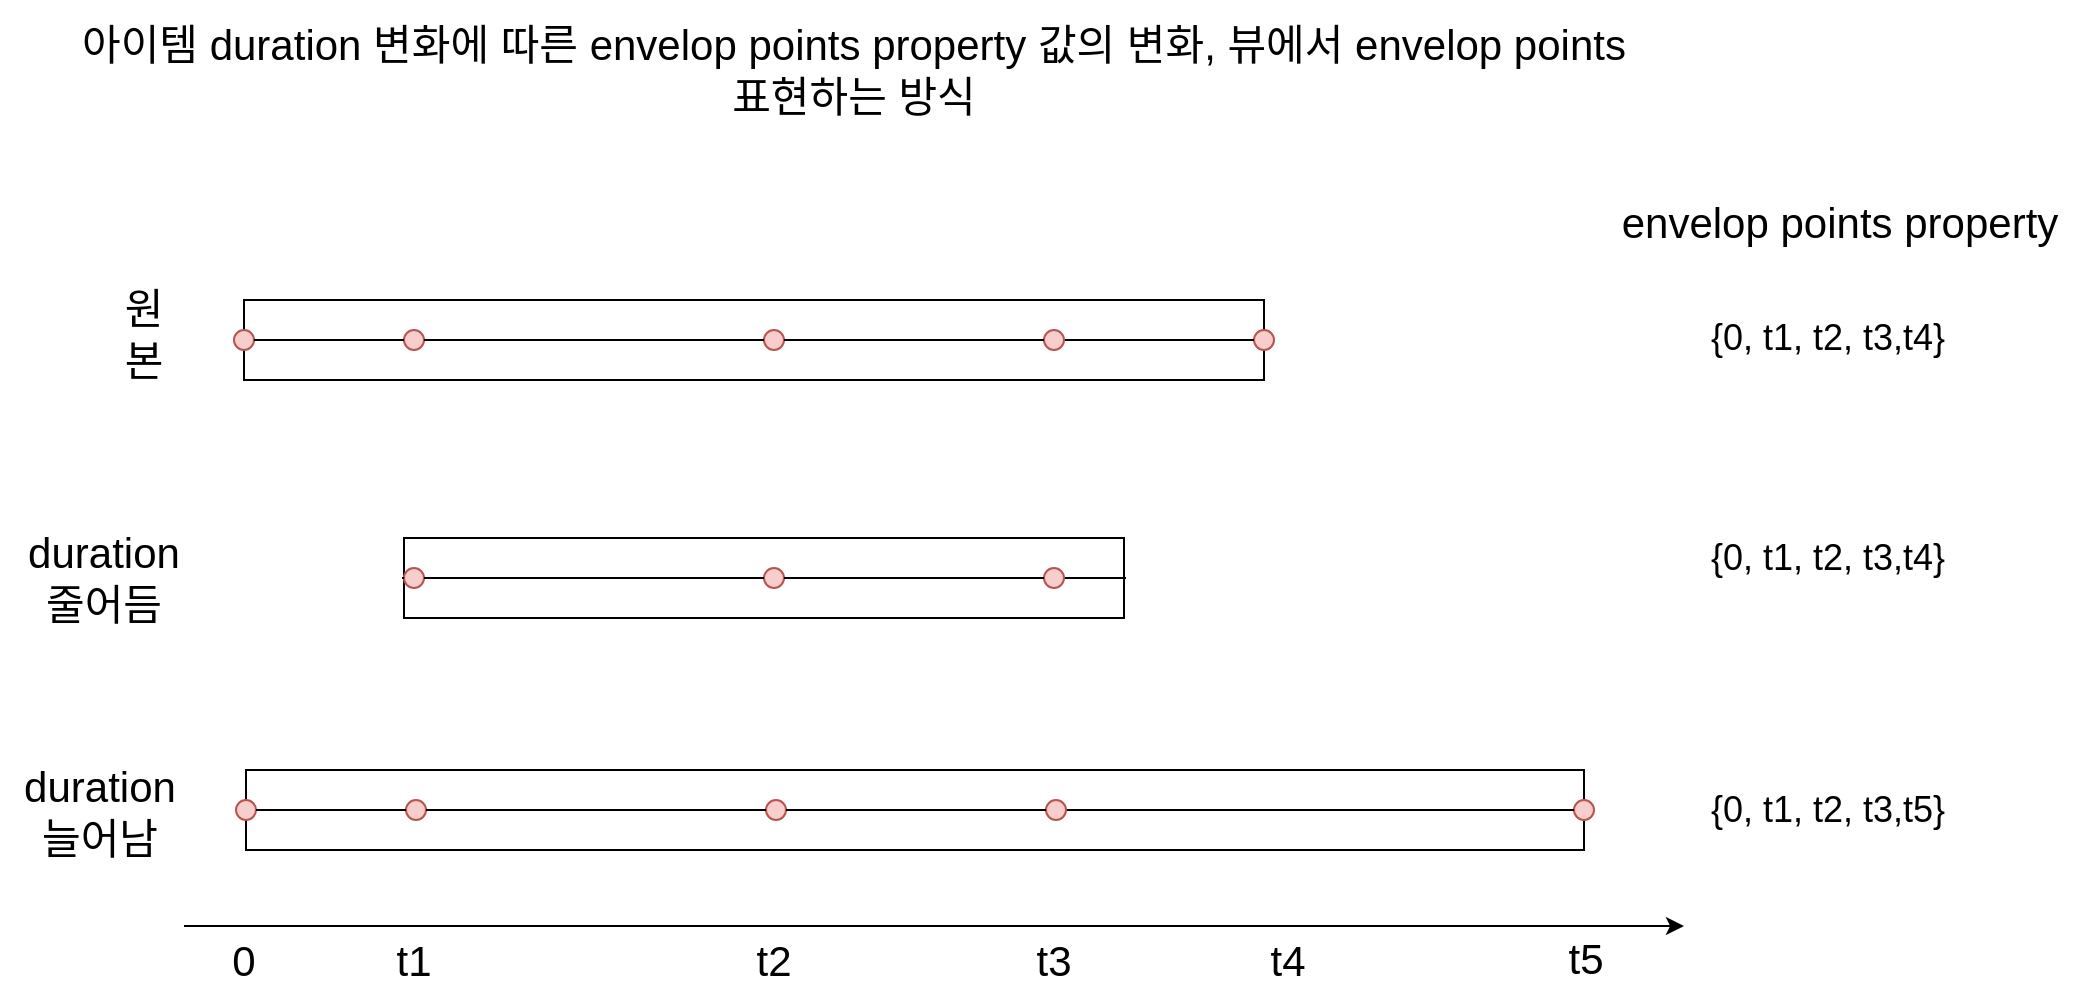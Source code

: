 <mxfile version="10.5.8" type="github"><diagram id="g7eh1As0zGKAjLAbbNUh" name="Page-1"><mxGraphModel dx="1918" dy="765" grid="1" gridSize="10" guides="1" tooltips="1" connect="1" arrows="1" fold="1" page="1" pageScale="1" pageWidth="827" pageHeight="1169" math="0" shadow="0"><root><mxCell id="0"/><mxCell id="1" parent="0"/><mxCell id="-Nh8-lRn5iUccZ2DY1Df-55" value="" style="rounded=0;whiteSpace=wrap;html=1;" vertex="1" parent="1"><mxGeometry x="200" y="339" width="360" height="40" as="geometry"/></mxCell><mxCell id="-Nh8-lRn5iUccZ2DY1Df-1" value="" style="rounded=0;whiteSpace=wrap;html=1;" vertex="1" parent="1"><mxGeometry x="120" y="220" width="510" height="40" as="geometry"/></mxCell><mxCell id="-Nh8-lRn5iUccZ2DY1Df-43" value="" style="group" vertex="1" connectable="0" parent="1"><mxGeometry x="115" y="235" width="520" height="10" as="geometry"/></mxCell><mxCell id="-Nh8-lRn5iUccZ2DY1Df-2" value="" style="ellipse;whiteSpace=wrap;html=1;aspect=fixed;fillColor=#f8cecc;strokeColor=#b85450;" vertex="1" parent="-Nh8-lRn5iUccZ2DY1Df-43"><mxGeometry width="10" height="10" as="geometry"/></mxCell><mxCell id="-Nh8-lRn5iUccZ2DY1Df-3" value="" style="ellipse;whiteSpace=wrap;html=1;aspect=fixed;fillColor=#f8cecc;strokeColor=#b85450;" vertex="1" parent="-Nh8-lRn5iUccZ2DY1Df-43"><mxGeometry x="510" width="10" height="10" as="geometry"/></mxCell><mxCell id="-Nh8-lRn5iUccZ2DY1Df-4" value="" style="ellipse;whiteSpace=wrap;html=1;aspect=fixed;fillColor=#f8cecc;strokeColor=#b85450;" vertex="1" parent="-Nh8-lRn5iUccZ2DY1Df-43"><mxGeometry x="85" width="10" height="10" as="geometry"/></mxCell><mxCell id="-Nh8-lRn5iUccZ2DY1Df-12" style="edgeStyle=orthogonalEdgeStyle;rounded=0;orthogonalLoop=1;jettySize=auto;html=1;entryX=0;entryY=0.5;entryDx=0;entryDy=0;endArrow=none;endFill=0;" edge="1" parent="-Nh8-lRn5iUccZ2DY1Df-43" source="-Nh8-lRn5iUccZ2DY1Df-2" target="-Nh8-lRn5iUccZ2DY1Df-4"><mxGeometry relative="1" as="geometry"/></mxCell><mxCell id="-Nh8-lRn5iUccZ2DY1Df-5" value="" style="ellipse;whiteSpace=wrap;html=1;aspect=fixed;fillColor=#f8cecc;strokeColor=#b85450;" vertex="1" parent="-Nh8-lRn5iUccZ2DY1Df-43"><mxGeometry x="265" width="10" height="10" as="geometry"/></mxCell><mxCell id="-Nh8-lRn5iUccZ2DY1Df-13" style="edgeStyle=orthogonalEdgeStyle;rounded=0;orthogonalLoop=1;jettySize=auto;html=1;entryX=0;entryY=0.5;entryDx=0;entryDy=0;endArrow=none;endFill=0;" edge="1" parent="-Nh8-lRn5iUccZ2DY1Df-43" source="-Nh8-lRn5iUccZ2DY1Df-4" target="-Nh8-lRn5iUccZ2DY1Df-5"><mxGeometry relative="1" as="geometry"/></mxCell><mxCell id="-Nh8-lRn5iUccZ2DY1Df-15" style="edgeStyle=orthogonalEdgeStyle;rounded=0;orthogonalLoop=1;jettySize=auto;html=1;entryX=0;entryY=0.5;entryDx=0;entryDy=0;endArrow=none;endFill=0;" edge="1" parent="-Nh8-lRn5iUccZ2DY1Df-43" source="-Nh8-lRn5iUccZ2DY1Df-6" target="-Nh8-lRn5iUccZ2DY1Df-3"><mxGeometry relative="1" as="geometry"/></mxCell><mxCell id="-Nh8-lRn5iUccZ2DY1Df-6" value="" style="ellipse;whiteSpace=wrap;html=1;aspect=fixed;fillColor=#f8cecc;strokeColor=#b85450;" vertex="1" parent="-Nh8-lRn5iUccZ2DY1Df-43"><mxGeometry x="405" width="10" height="10" as="geometry"/></mxCell><mxCell id="-Nh8-lRn5iUccZ2DY1Df-14" style="edgeStyle=orthogonalEdgeStyle;rounded=0;orthogonalLoop=1;jettySize=auto;html=1;entryX=0;entryY=0.5;entryDx=0;entryDy=0;endArrow=none;endFill=0;" edge="1" parent="-Nh8-lRn5iUccZ2DY1Df-43" source="-Nh8-lRn5iUccZ2DY1Df-5" target="-Nh8-lRn5iUccZ2DY1Df-6"><mxGeometry relative="1" as="geometry"/></mxCell><mxCell id="-Nh8-lRn5iUccZ2DY1Df-44" value="" style="group" vertex="1" connectable="0" parent="1"><mxGeometry x="115" y="354" width="520" height="10" as="geometry"/></mxCell><mxCell id="-Nh8-lRn5iUccZ2DY1Df-45" value="" style="ellipse;whiteSpace=wrap;html=1;aspect=fixed;fillColor=#f8cecc;strokeColor=#b85450;" vertex="1" parent="-Nh8-lRn5iUccZ2DY1Df-44"><mxGeometry width="10" height="10" as="geometry"/></mxCell><mxCell id="-Nh8-lRn5iUccZ2DY1Df-46" value="" style="ellipse;whiteSpace=wrap;html=1;aspect=fixed;fillColor=#f8cecc;strokeColor=#b85450;" vertex="1" parent="-Nh8-lRn5iUccZ2DY1Df-44"><mxGeometry x="510" width="10" height="10" as="geometry"/></mxCell><mxCell id="-Nh8-lRn5iUccZ2DY1Df-47" value="" style="ellipse;whiteSpace=wrap;html=1;aspect=fixed;fillColor=#f8cecc;strokeColor=#b85450;" vertex="1" parent="-Nh8-lRn5iUccZ2DY1Df-44"><mxGeometry x="85" width="10" height="10" as="geometry"/></mxCell><mxCell id="-Nh8-lRn5iUccZ2DY1Df-48" style="edgeStyle=orthogonalEdgeStyle;rounded=0;orthogonalLoop=1;jettySize=auto;html=1;entryX=0;entryY=0.5;entryDx=0;entryDy=0;endArrow=none;endFill=0;" edge="1" parent="-Nh8-lRn5iUccZ2DY1Df-44" source="-Nh8-lRn5iUccZ2DY1Df-45" target="-Nh8-lRn5iUccZ2DY1Df-47"><mxGeometry relative="1" as="geometry"/></mxCell><mxCell id="-Nh8-lRn5iUccZ2DY1Df-49" value="" style="ellipse;whiteSpace=wrap;html=1;aspect=fixed;fillColor=#f8cecc;strokeColor=#b85450;" vertex="1" parent="-Nh8-lRn5iUccZ2DY1Df-44"><mxGeometry x="265" width="10" height="10" as="geometry"/></mxCell><mxCell id="-Nh8-lRn5iUccZ2DY1Df-50" style="edgeStyle=orthogonalEdgeStyle;rounded=0;orthogonalLoop=1;jettySize=auto;html=1;entryX=0;entryY=0.5;entryDx=0;entryDy=0;endArrow=none;endFill=0;" edge="1" parent="-Nh8-lRn5iUccZ2DY1Df-44" source="-Nh8-lRn5iUccZ2DY1Df-47" target="-Nh8-lRn5iUccZ2DY1Df-49"><mxGeometry relative="1" as="geometry"/></mxCell><mxCell id="-Nh8-lRn5iUccZ2DY1Df-51" style="edgeStyle=orthogonalEdgeStyle;rounded=0;orthogonalLoop=1;jettySize=auto;html=1;entryX=0;entryY=0.5;entryDx=0;entryDy=0;endArrow=none;endFill=0;" edge="1" parent="-Nh8-lRn5iUccZ2DY1Df-44" source="-Nh8-lRn5iUccZ2DY1Df-52" target="-Nh8-lRn5iUccZ2DY1Df-46"><mxGeometry relative="1" as="geometry"/></mxCell><mxCell id="-Nh8-lRn5iUccZ2DY1Df-52" value="" style="ellipse;whiteSpace=wrap;html=1;aspect=fixed;fillColor=#f8cecc;strokeColor=#b85450;" vertex="1" parent="-Nh8-lRn5iUccZ2DY1Df-44"><mxGeometry x="405" width="10" height="10" as="geometry"/></mxCell><mxCell id="-Nh8-lRn5iUccZ2DY1Df-53" style="edgeStyle=orthogonalEdgeStyle;rounded=0;orthogonalLoop=1;jettySize=auto;html=1;entryX=0;entryY=0.5;entryDx=0;entryDy=0;endArrow=none;endFill=0;" edge="1" parent="-Nh8-lRn5iUccZ2DY1Df-44" source="-Nh8-lRn5iUccZ2DY1Df-49" target="-Nh8-lRn5iUccZ2DY1Df-52"><mxGeometry relative="1" as="geometry"/></mxCell><mxCell id="-Nh8-lRn5iUccZ2DY1Df-56" value="" style="rounded=0;whiteSpace=wrap;html=1;fillColor=#ffffff;strokeColor=none;" vertex="1" parent="1"><mxGeometry x="109" y="339" width="90" height="40" as="geometry"/></mxCell><mxCell id="-Nh8-lRn5iUccZ2DY1Df-57" value="" style="rounded=0;whiteSpace=wrap;html=1;fillColor=#ffffff;strokeColor=none;" vertex="1" parent="1"><mxGeometry x="561" y="339" width="90" height="40" as="geometry"/></mxCell><mxCell id="-Nh8-lRn5iUccZ2DY1Df-58" value="" style="rounded=0;whiteSpace=wrap;html=1;" vertex="1" parent="1"><mxGeometry x="121" y="455" width="669" height="40" as="geometry"/></mxCell><mxCell id="-Nh8-lRn5iUccZ2DY1Df-59" value="" style="group" vertex="1" connectable="0" parent="1"><mxGeometry x="116" y="470" width="520" height="10" as="geometry"/></mxCell><mxCell id="-Nh8-lRn5iUccZ2DY1Df-60" value="" style="ellipse;whiteSpace=wrap;html=1;aspect=fixed;fillColor=#f8cecc;strokeColor=#b85450;" vertex="1" parent="-Nh8-lRn5iUccZ2DY1Df-59"><mxGeometry width="10" height="10" as="geometry"/></mxCell><mxCell id="-Nh8-lRn5iUccZ2DY1Df-61" value="" style="ellipse;whiteSpace=wrap;html=1;aspect=fixed;fillColor=#f8cecc;strokeColor=#b85450;" vertex="1" parent="-Nh8-lRn5iUccZ2DY1Df-59"><mxGeometry x="669" width="10" height="10" as="geometry"/></mxCell><mxCell id="-Nh8-lRn5iUccZ2DY1Df-62" value="" style="ellipse;whiteSpace=wrap;html=1;aspect=fixed;fillColor=#f8cecc;strokeColor=#b85450;" vertex="1" parent="-Nh8-lRn5iUccZ2DY1Df-59"><mxGeometry x="85" width="10" height="10" as="geometry"/></mxCell><mxCell id="-Nh8-lRn5iUccZ2DY1Df-63" style="edgeStyle=orthogonalEdgeStyle;rounded=0;orthogonalLoop=1;jettySize=auto;html=1;entryX=0;entryY=0.5;entryDx=0;entryDy=0;endArrow=none;endFill=0;" edge="1" parent="-Nh8-lRn5iUccZ2DY1Df-59" source="-Nh8-lRn5iUccZ2DY1Df-60" target="-Nh8-lRn5iUccZ2DY1Df-62"><mxGeometry relative="1" as="geometry"/></mxCell><mxCell id="-Nh8-lRn5iUccZ2DY1Df-64" value="" style="ellipse;whiteSpace=wrap;html=1;aspect=fixed;fillColor=#f8cecc;strokeColor=#b85450;" vertex="1" parent="-Nh8-lRn5iUccZ2DY1Df-59"><mxGeometry x="265" width="10" height="10" as="geometry"/></mxCell><mxCell id="-Nh8-lRn5iUccZ2DY1Df-65" style="edgeStyle=orthogonalEdgeStyle;rounded=0;orthogonalLoop=1;jettySize=auto;html=1;entryX=0;entryY=0.5;entryDx=0;entryDy=0;endArrow=none;endFill=0;" edge="1" parent="-Nh8-lRn5iUccZ2DY1Df-59" source="-Nh8-lRn5iUccZ2DY1Df-62" target="-Nh8-lRn5iUccZ2DY1Df-64"><mxGeometry relative="1" as="geometry"/></mxCell><mxCell id="-Nh8-lRn5iUccZ2DY1Df-66" style="edgeStyle=orthogonalEdgeStyle;rounded=0;orthogonalLoop=1;jettySize=auto;html=1;entryX=0;entryY=0.5;entryDx=0;entryDy=0;endArrow=none;endFill=0;" edge="1" parent="-Nh8-lRn5iUccZ2DY1Df-59" source="-Nh8-lRn5iUccZ2DY1Df-67" target="-Nh8-lRn5iUccZ2DY1Df-61"><mxGeometry relative="1" as="geometry"/></mxCell><mxCell id="-Nh8-lRn5iUccZ2DY1Df-67" value="" style="ellipse;whiteSpace=wrap;html=1;aspect=fixed;fillColor=#f8cecc;strokeColor=#b85450;" vertex="1" parent="-Nh8-lRn5iUccZ2DY1Df-59"><mxGeometry x="405" width="10" height="10" as="geometry"/></mxCell><mxCell id="-Nh8-lRn5iUccZ2DY1Df-68" style="edgeStyle=orthogonalEdgeStyle;rounded=0;orthogonalLoop=1;jettySize=auto;html=1;entryX=0;entryY=0.5;entryDx=0;entryDy=0;endArrow=none;endFill=0;" edge="1" parent="-Nh8-lRn5iUccZ2DY1Df-59" source="-Nh8-lRn5iUccZ2DY1Df-64" target="-Nh8-lRn5iUccZ2DY1Df-67"><mxGeometry relative="1" as="geometry"/></mxCell><mxCell id="-Nh8-lRn5iUccZ2DY1Df-69" value="{0, t1, t2, t3,t4}" style="text;html=1;strokeColor=none;fillColor=none;align=center;verticalAlign=middle;whiteSpace=wrap;rounded=0;fontSize=18;" vertex="1" parent="1"><mxGeometry x="827" y="229" width="170" height="20" as="geometry"/></mxCell><mxCell id="-Nh8-lRn5iUccZ2DY1Df-70" value="아이템 duration 변화에 따른 envelop points property 값의 변화, 뷰에서 envelop points 표현하는 방식" style="text;html=1;strokeColor=none;fillColor=none;align=center;verticalAlign=middle;whiteSpace=wrap;rounded=0;fontSize=21;" vertex="1" parent="1"><mxGeometry x="30" y="70" width="790" height="70" as="geometry"/></mxCell><mxCell id="-Nh8-lRn5iUccZ2DY1Df-71" value="0" style="text;html=1;strokeColor=none;fillColor=none;align=center;verticalAlign=middle;whiteSpace=wrap;rounded=0;fontSize=21;" vertex="1" parent="1"><mxGeometry x="100" y="540" width="40" height="20" as="geometry"/></mxCell><mxCell id="-Nh8-lRn5iUccZ2DY1Df-72" value="" style="endArrow=classic;html=1;fontSize=21;startArrow=none;startFill=0;endFill=1;" edge="1" parent="1"><mxGeometry width="50" height="50" relative="1" as="geometry"><mxPoint x="90" y="533" as="sourcePoint"/><mxPoint x="840" y="533" as="targetPoint"/></mxGeometry></mxCell><mxCell id="-Nh8-lRn5iUccZ2DY1Df-73" value="t1" style="text;html=1;strokeColor=none;fillColor=none;align=center;verticalAlign=middle;whiteSpace=wrap;rounded=0;fontSize=21;" vertex="1" parent="1"><mxGeometry x="185" y="540" width="40" height="20" as="geometry"/></mxCell><mxCell id="-Nh8-lRn5iUccZ2DY1Df-74" value="t2" style="text;html=1;strokeColor=none;fillColor=none;align=center;verticalAlign=middle;whiteSpace=wrap;rounded=0;fontSize=21;" vertex="1" parent="1"><mxGeometry x="365" y="540" width="40" height="20" as="geometry"/></mxCell><mxCell id="-Nh8-lRn5iUccZ2DY1Df-75" value="t3" style="text;html=1;strokeColor=none;fillColor=none;align=center;verticalAlign=middle;whiteSpace=wrap;rounded=0;fontSize=21;" vertex="1" parent="1"><mxGeometry x="505" y="540" width="40" height="20" as="geometry"/></mxCell><mxCell id="-Nh8-lRn5iUccZ2DY1Df-76" value="t4" style="text;html=1;strokeColor=none;fillColor=none;align=center;verticalAlign=middle;whiteSpace=wrap;rounded=0;fontSize=21;" vertex="1" parent="1"><mxGeometry x="622" y="540" width="40" height="20" as="geometry"/></mxCell><mxCell id="-Nh8-lRn5iUccZ2DY1Df-77" value="t5" style="text;html=1;strokeColor=none;fillColor=none;align=center;verticalAlign=middle;whiteSpace=wrap;rounded=0;fontSize=21;" vertex="1" parent="1"><mxGeometry x="771" y="539" width="40" height="20" as="geometry"/></mxCell><mxCell id="-Nh8-lRn5iUccZ2DY1Df-78" value="원본" style="text;html=1;strokeColor=none;fillColor=none;align=center;verticalAlign=middle;whiteSpace=wrap;rounded=0;fontSize=21;" vertex="1" parent="1"><mxGeometry x="50" y="227" width="40" height="20" as="geometry"/></mxCell><mxCell id="-Nh8-lRn5iUccZ2DY1Df-80" value="duration 줄어듬" style="text;html=1;strokeColor=none;fillColor=none;align=center;verticalAlign=middle;whiteSpace=wrap;rounded=0;fontSize=21;" vertex="1" parent="1"><mxGeometry y="349" width="100" height="20" as="geometry"/></mxCell><mxCell id="-Nh8-lRn5iUccZ2DY1Df-81" value="duration 늘어남" style="text;html=1;strokeColor=none;fillColor=none;align=center;verticalAlign=middle;whiteSpace=wrap;rounded=0;fontSize=21;" vertex="1" parent="1"><mxGeometry x="-2" y="466" width="100" height="20" as="geometry"/></mxCell><mxCell id="-Nh8-lRn5iUccZ2DY1Df-82" value="envelop points property" style="text;html=1;strokeColor=none;fillColor=none;align=center;verticalAlign=middle;whiteSpace=wrap;rounded=0;fontSize=21;" vertex="1" parent="1"><mxGeometry x="798" y="161" width="240" height="40" as="geometry"/></mxCell><mxCell id="-Nh8-lRn5iUccZ2DY1Df-83" value="{0, t1, t2, t3,t4}" style="text;html=1;strokeColor=none;fillColor=none;align=center;verticalAlign=middle;whiteSpace=wrap;rounded=0;fontSize=18;" vertex="1" parent="1"><mxGeometry x="827" y="339" width="170" height="20" as="geometry"/></mxCell><mxCell id="-Nh8-lRn5iUccZ2DY1Df-84" value="{0, t1, t2, t3,t5}" style="text;html=1;strokeColor=none;fillColor=none;align=center;verticalAlign=middle;whiteSpace=wrap;rounded=0;fontSize=18;" vertex="1" parent="1"><mxGeometry x="827" y="465" width="170" height="20" as="geometry"/></mxCell></root></mxGraphModel></diagram></mxfile>
